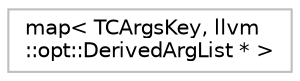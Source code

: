 digraph "Graphical Class Hierarchy"
{
 // LATEX_PDF_SIZE
  bgcolor="transparent";
  edge [fontname="Helvetica",fontsize="10",labelfontname="Helvetica",labelfontsize="10"];
  node [fontname="Helvetica",fontsize="10",shape=record];
  rankdir="LR";
  Node0 [label="map\< TCArgsKey, llvm\l::opt::DerivedArgList * \>",height=0.2,width=0.4,color="grey75",tooltip=" "];
}
